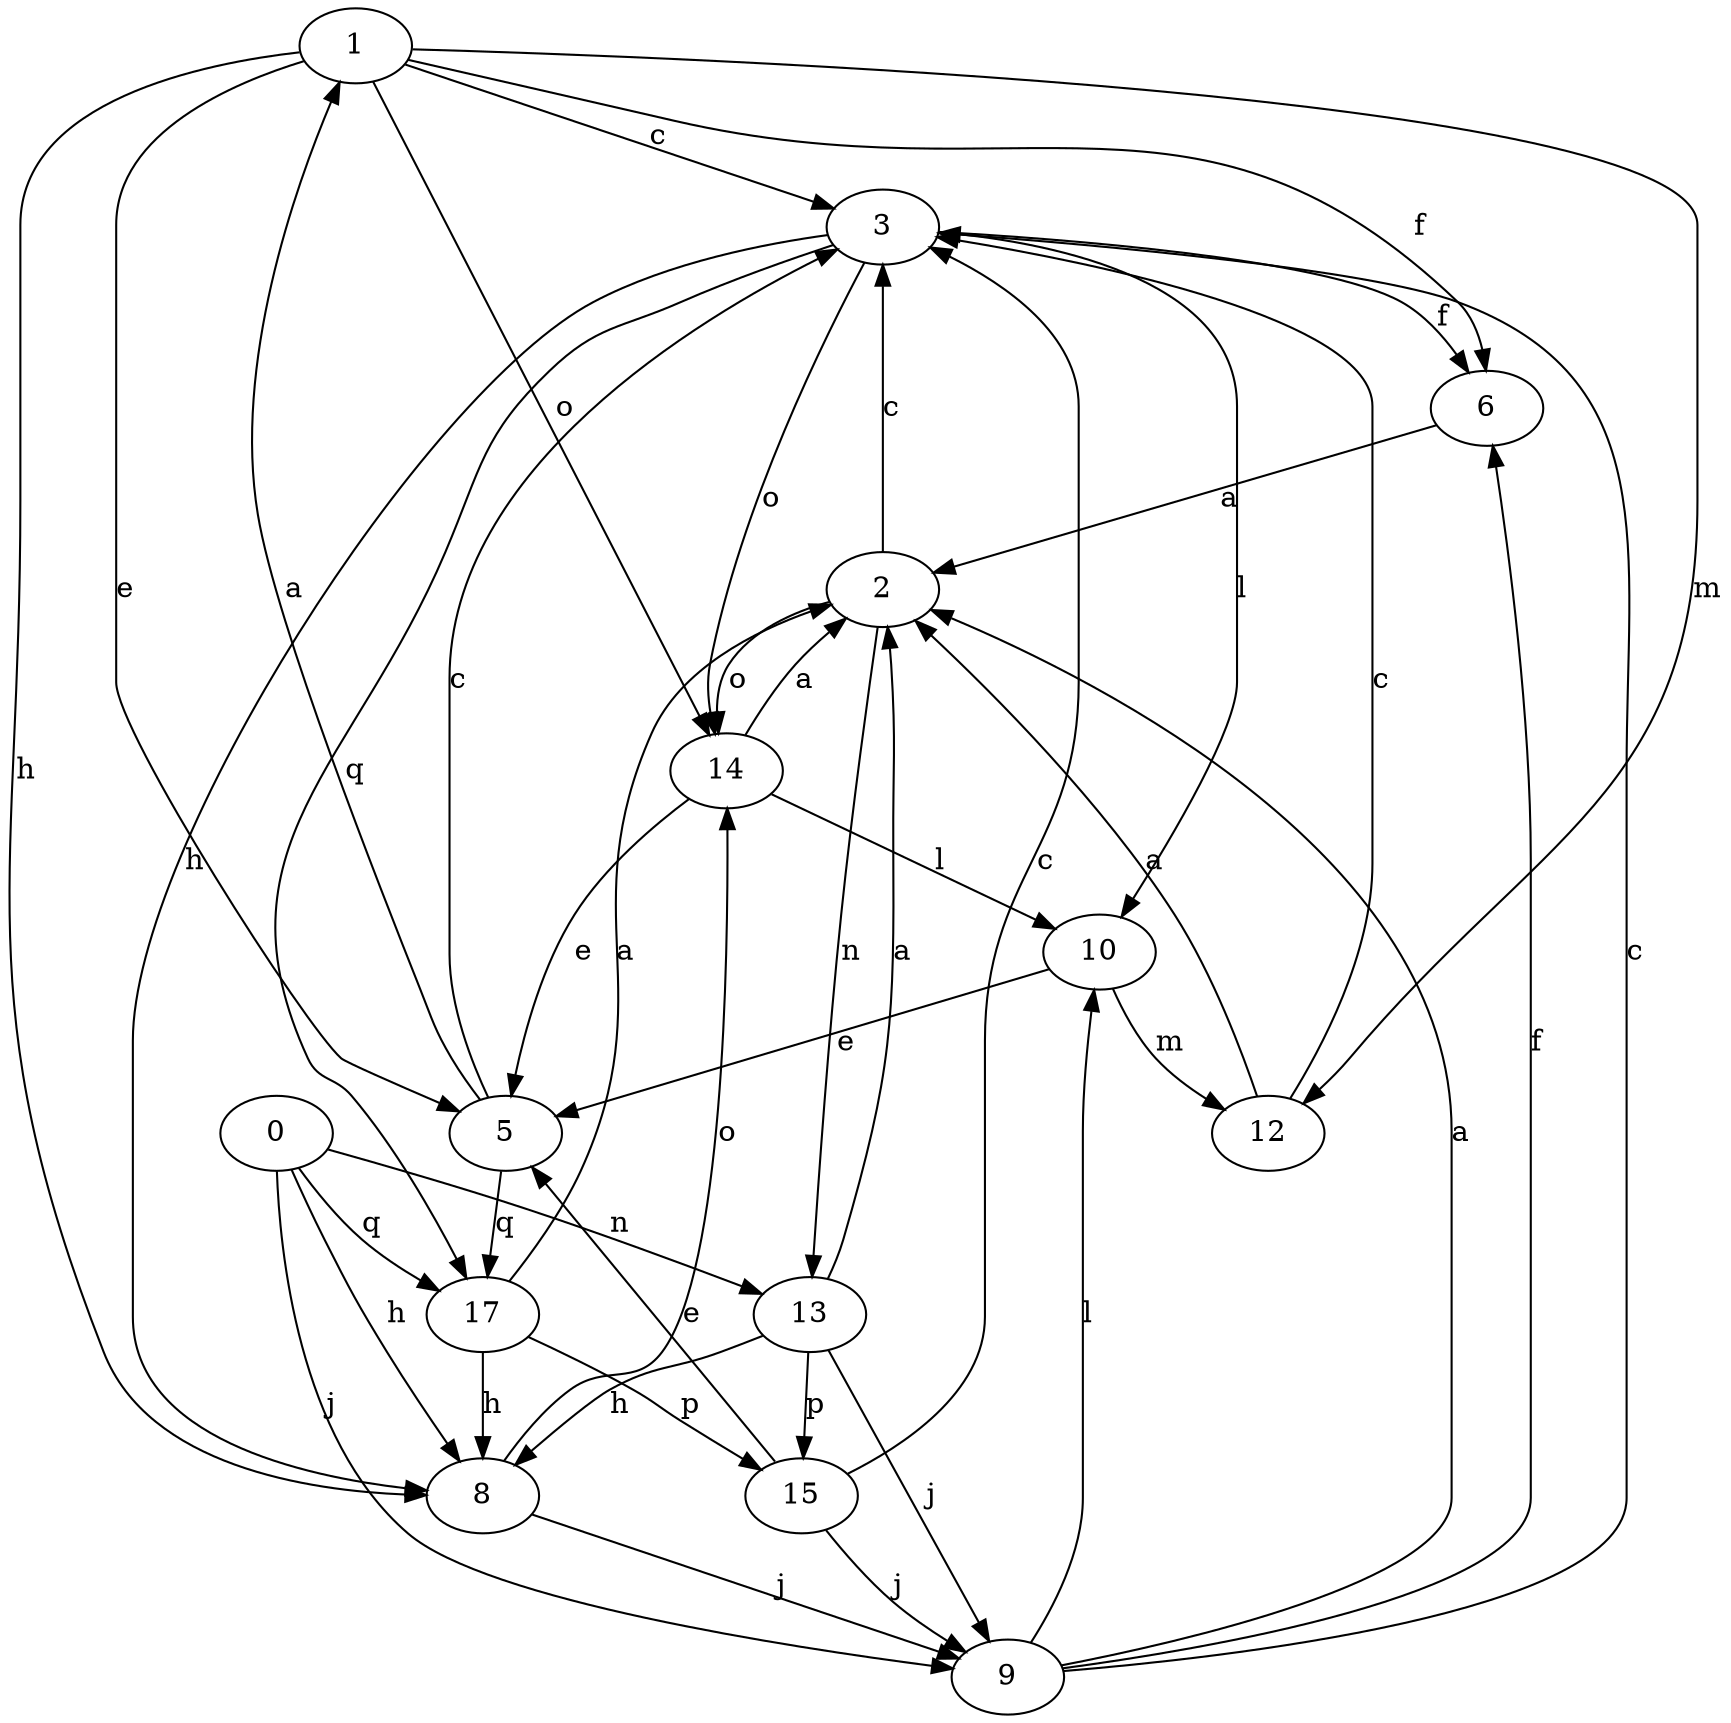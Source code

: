 strict digraph  {
1;
2;
3;
5;
6;
8;
9;
10;
12;
13;
0;
14;
15;
17;
1 -> 3  [label=c];
1 -> 5  [label=e];
1 -> 6  [label=f];
1 -> 8  [label=h];
1 -> 12  [label=m];
1 -> 14  [label=o];
2 -> 3  [label=c];
2 -> 13  [label=n];
2 -> 14  [label=o];
3 -> 6  [label=f];
3 -> 8  [label=h];
3 -> 10  [label=l];
3 -> 14  [label=o];
3 -> 17  [label=q];
5 -> 1  [label=a];
5 -> 3  [label=c];
5 -> 17  [label=q];
6 -> 2  [label=a];
8 -> 9  [label=j];
8 -> 14  [label=o];
9 -> 2  [label=a];
9 -> 3  [label=c];
9 -> 6  [label=f];
9 -> 10  [label=l];
10 -> 5  [label=e];
10 -> 12  [label=m];
12 -> 2  [label=a];
12 -> 3  [label=c];
13 -> 2  [label=a];
13 -> 8  [label=h];
13 -> 9  [label=j];
13 -> 15  [label=p];
0 -> 8  [label=h];
0 -> 9  [label=j];
0 -> 13  [label=n];
0 -> 17  [label=q];
14 -> 2  [label=a];
14 -> 5  [label=e];
14 -> 10  [label=l];
15 -> 3  [label=c];
15 -> 5  [label=e];
15 -> 9  [label=j];
17 -> 2  [label=a];
17 -> 8  [label=h];
17 -> 15  [label=p];
}
